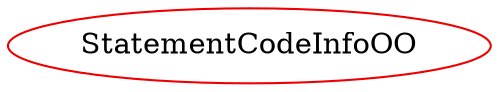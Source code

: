 digraph statementcodeinfooo{
StatementCodeInfoOO	[shape=oval, color=red2, label="StatementCodeInfoOO"];
}
